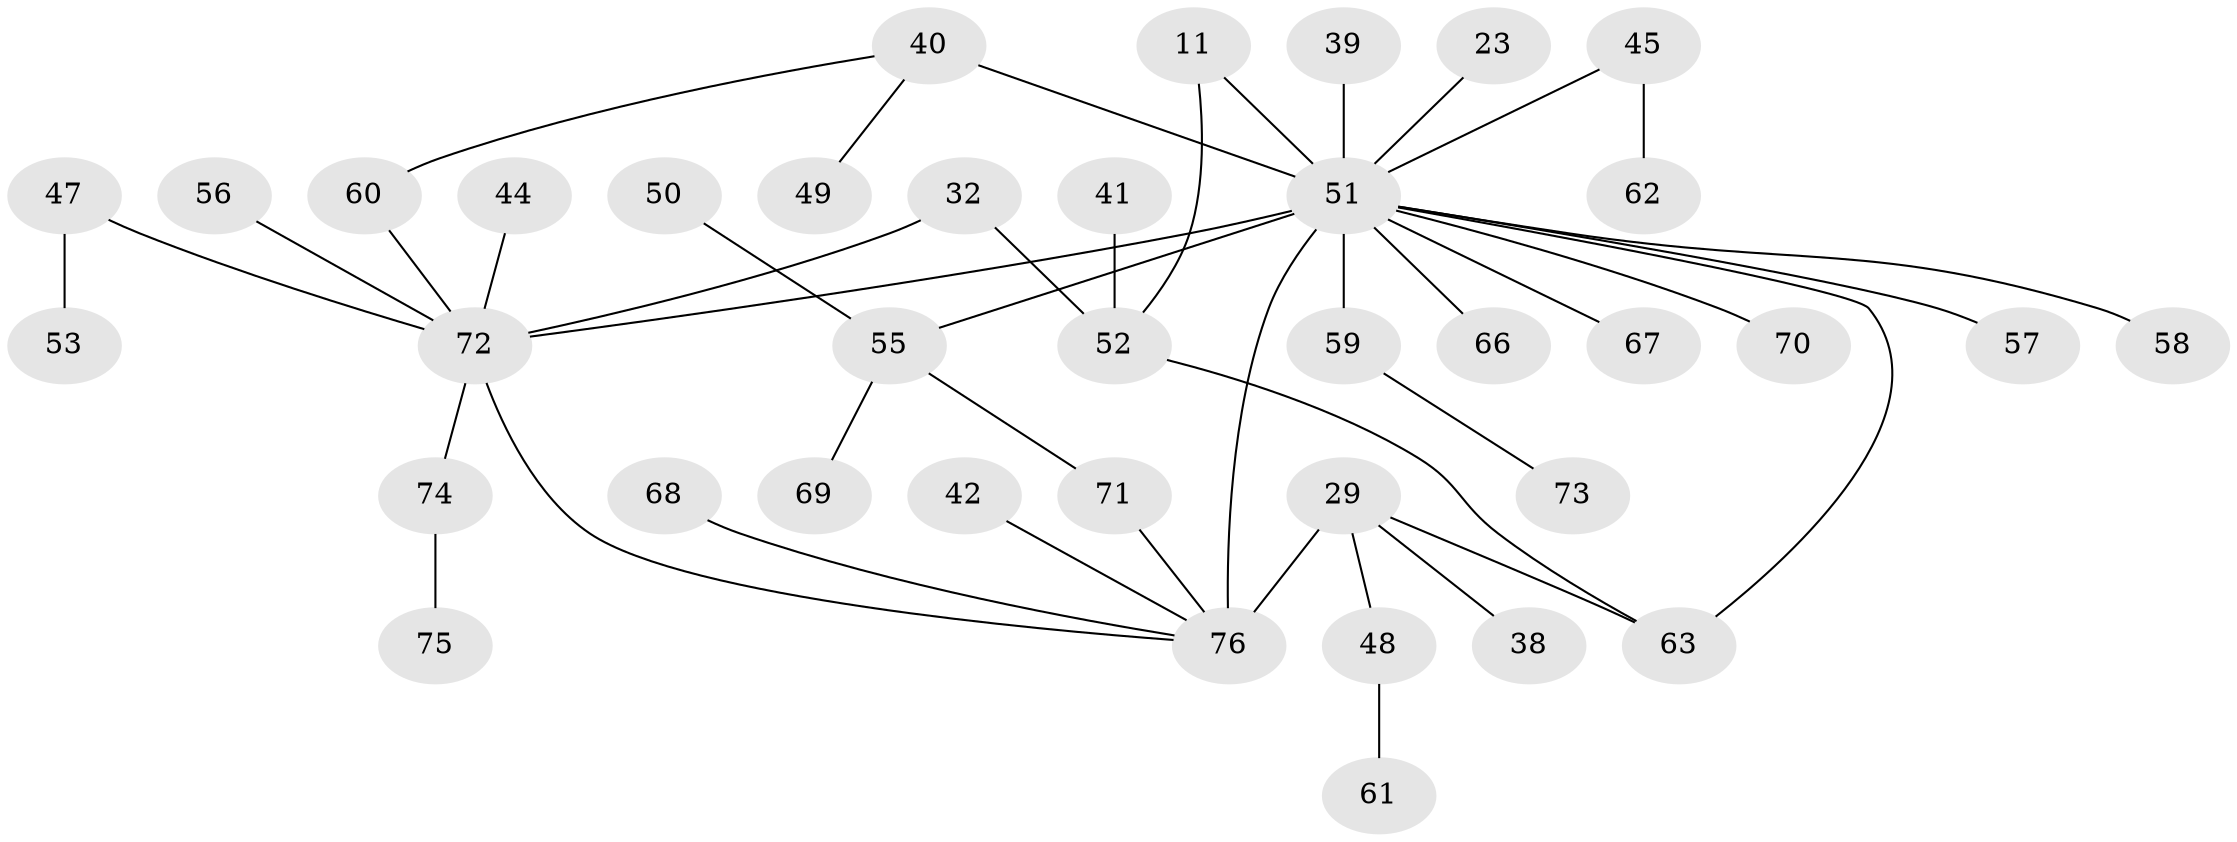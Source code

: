 // original degree distribution, {4: 0.13157894736842105, 9: 0.013157894736842105, 7: 0.013157894736842105, 3: 0.14473684210526316, 2: 0.3026315789473684, 6: 0.039473684210526314, 5: 0.013157894736842105, 1: 0.34210526315789475}
// Generated by graph-tools (version 1.1) at 2025/42/03/09/25 04:42:17]
// undirected, 38 vertices, 43 edges
graph export_dot {
graph [start="1"]
  node [color=gray90,style=filled];
  11 [super="+9"];
  23;
  29;
  32 [super="+24"];
  38;
  39;
  40 [super="+17"];
  41 [super="+37"];
  42;
  44;
  45;
  47;
  48;
  49;
  50;
  51 [super="+2+35"];
  52 [super="+20"];
  53;
  55 [super="+4+46"];
  56;
  57;
  58 [super="+36"];
  59 [super="+27"];
  60;
  61;
  62;
  63;
  66;
  67 [super="+26"];
  68 [super="+54"];
  69;
  70;
  71;
  72 [super="+33"];
  73;
  74;
  75;
  76 [super="+65+64+18"];
  11 -- 52;
  11 -- 51;
  23 -- 51;
  29 -- 38;
  29 -- 48;
  29 -- 63;
  29 -- 76 [weight=3];
  32 -- 52 [weight=2];
  32 -- 72;
  39 -- 51 [weight=2];
  40 -- 49;
  40 -- 60;
  40 -- 51 [weight=2];
  41 -- 52;
  42 -- 76;
  44 -- 72;
  45 -- 62;
  45 -- 51;
  47 -- 53;
  47 -- 72;
  48 -- 61;
  50 -- 55;
  51 -- 57;
  51 -- 63;
  51 -- 55;
  51 -- 66;
  51 -- 70;
  51 -- 76 [weight=6];
  51 -- 67;
  51 -- 59;
  51 -- 72;
  51 -- 58;
  52 -- 63;
  55 -- 69;
  55 -- 71;
  56 -- 72;
  59 -- 73;
  60 -- 72;
  68 -- 76 [weight=2];
  71 -- 76;
  72 -- 74;
  72 -- 76;
  74 -- 75;
}
